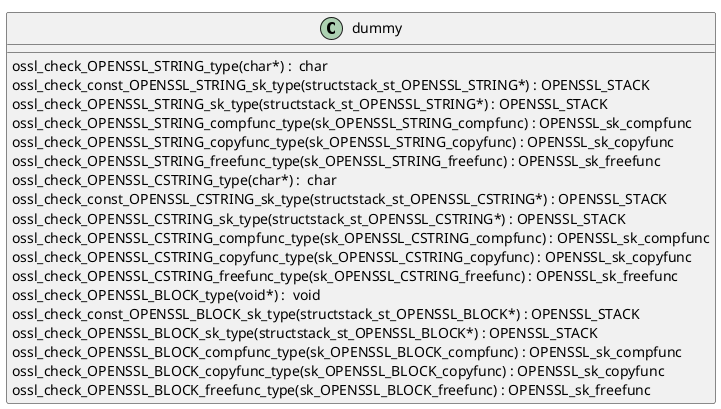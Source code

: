 @startuml
!pragma layout smetana
class dummy {
ossl_check_OPENSSL_STRING_type(char*) :  char  [[[./../../.././qc/crypto/ffc/ffc_key_generate.c.html#443]]]
ossl_check_const_OPENSSL_STRING_sk_type(structstack_st_OPENSSL_STRING*) : OPENSSL_STACK [[[./../../.././qc/crypto/ffc/ffc_key_generate.c.html#443]]]
ossl_check_OPENSSL_STRING_sk_type(structstack_st_OPENSSL_STRING*) : OPENSSL_STACK [[[./../../.././qc/crypto/ffc/ffc_key_generate.c.html#443]]]
ossl_check_OPENSSL_STRING_compfunc_type(sk_OPENSSL_STRING_compfunc) : OPENSSL_sk_compfunc [[[./../../.././qc/crypto/ffc/ffc_key_generate.c.html#443]]]
ossl_check_OPENSSL_STRING_copyfunc_type(sk_OPENSSL_STRING_copyfunc) : OPENSSL_sk_copyfunc [[[./../../.././qc/crypto/ffc/ffc_key_generate.c.html#443]]]
ossl_check_OPENSSL_STRING_freefunc_type(sk_OPENSSL_STRING_freefunc) : OPENSSL_sk_freefunc [[[./../../.././qc/crypto/ffc/ffc_key_generate.c.html#443]]]
ossl_check_OPENSSL_CSTRING_type(char*) :  char  [[[./../../.././qc/crypto/ffc/ffc_key_generate.c.html#445]]]
ossl_check_const_OPENSSL_CSTRING_sk_type(structstack_st_OPENSSL_CSTRING*) : OPENSSL_STACK [[[./../../.././qc/crypto/ffc/ffc_key_generate.c.html#445]]]
ossl_check_OPENSSL_CSTRING_sk_type(structstack_st_OPENSSL_CSTRING*) : OPENSSL_STACK [[[./../../.././qc/crypto/ffc/ffc_key_generate.c.html#445]]]
ossl_check_OPENSSL_CSTRING_compfunc_type(sk_OPENSSL_CSTRING_compfunc) : OPENSSL_sk_compfunc [[[./../../.././qc/crypto/ffc/ffc_key_generate.c.html#445]]]
ossl_check_OPENSSL_CSTRING_copyfunc_type(sk_OPENSSL_CSTRING_copyfunc) : OPENSSL_sk_copyfunc [[[./../../.././qc/crypto/ffc/ffc_key_generate.c.html#445]]]
ossl_check_OPENSSL_CSTRING_freefunc_type(sk_OPENSSL_CSTRING_freefunc) : OPENSSL_sk_freefunc [[[./../../.././qc/crypto/ffc/ffc_key_generate.c.html#445]]]
ossl_check_OPENSSL_BLOCK_type(void*) :  void  [[[./../../.././qc/crypto/ffc/ffc_key_generate.c.html#448]]]
ossl_check_const_OPENSSL_BLOCK_sk_type(structstack_st_OPENSSL_BLOCK*) : OPENSSL_STACK [[[./../../.././qc/crypto/ffc/ffc_key_generate.c.html#448]]]
ossl_check_OPENSSL_BLOCK_sk_type(structstack_st_OPENSSL_BLOCK*) : OPENSSL_STACK [[[./../../.././qc/crypto/ffc/ffc_key_generate.c.html#448]]]
ossl_check_OPENSSL_BLOCK_compfunc_type(sk_OPENSSL_BLOCK_compfunc) : OPENSSL_sk_compfunc [[[./../../.././qc/crypto/ffc/ffc_key_generate.c.html#448]]]
ossl_check_OPENSSL_BLOCK_copyfunc_type(sk_OPENSSL_BLOCK_copyfunc) : OPENSSL_sk_copyfunc [[[./../../.././qc/crypto/ffc/ffc_key_generate.c.html#448]]]
ossl_check_OPENSSL_BLOCK_freefunc_type(sk_OPENSSL_BLOCK_freefunc) : OPENSSL_sk_freefunc [[[./../../.././qc/crypto/ffc/ffc_key_generate.c.html#448]]]
} 
@enduml
